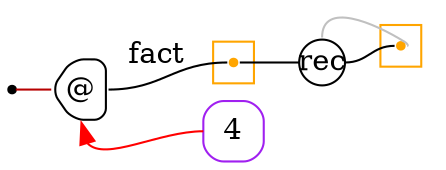 digraph G {
  rankdir=LR;
  edge[arrowhead=none,arrowtail=none];
  node[fixedsize=true,shape=circle]
  size="9.201041666666667,5.219270833333334";
  labeldistance=0;
  nodesep=.175;
  ranksep=.175;

 nd1[shape=point];
 subgraph cluster_nd24 {
   graph[style=fill,color="orange"];
   ndcluster_nd24[tooltip="nd24",orientation=90,shape=point,color="orange"];
 };
 nd68[label="rec",tooltip="nd68-RecurGraph",style=rounded,width=.3,height=.3,color="#000000"];
   subgraph cluster_nd72 {
     graph[style=fill,color="orange"];
     ndcluster_nd72[tooltip="nd72",orientation=90,shape=point,color="orange"];
   };
 nd7[label="@",tooltip="nd7-AppGraph",style=rounded,orientation=90,shape=house,width=.4,height=.4,color="#000000"];
   nd14[label="4",tooltip="nd14-ConstGraph",style=rounded,orientation=90,shape=square,width=.4,height=.4,color="purple"];

  nd7->ndcluster_nd24[label="fact",tailport=e,headport=w];
  nd7->nd14[dir=back,headport=w,tailport=s,color=red,arrowtail=normal];
  nd1->nd7[tailport=e,headport=w,color="#b70000",arrowhead=none,arrowtail=none];
  ndcluster_nd24->nd68[tailport=e,headport=w,color=black,arrowhead=none,arrowtail=none];
  nd68->ndcluster_nd72[dir=back,headport=e,tailport=n,color=grey,arrowhead=none,arrowtail=none];
  nd68->ndcluster_nd72[tailport=e,headport=w];
}